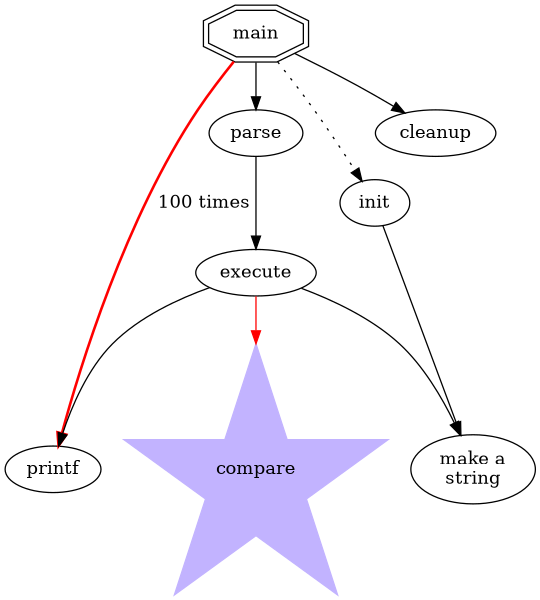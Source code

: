 digraph G {
    size ="4,4";
    main [shape=doubleoctagon];
    main -> parse [weight=8];
    parse -> execute;
    main -> init [style=dotted];
    main -> cleanup;
    execute -> { make_string; printf}
    init -> make_string;
    edge [color=red];   // so is this
    main -> printf [style=bold,label="100 times"];
    make_string [label="make a\nstring"];
    node [shape=star,style=filled,color=".7 .3 1.0"];
    execute -> compare;
}